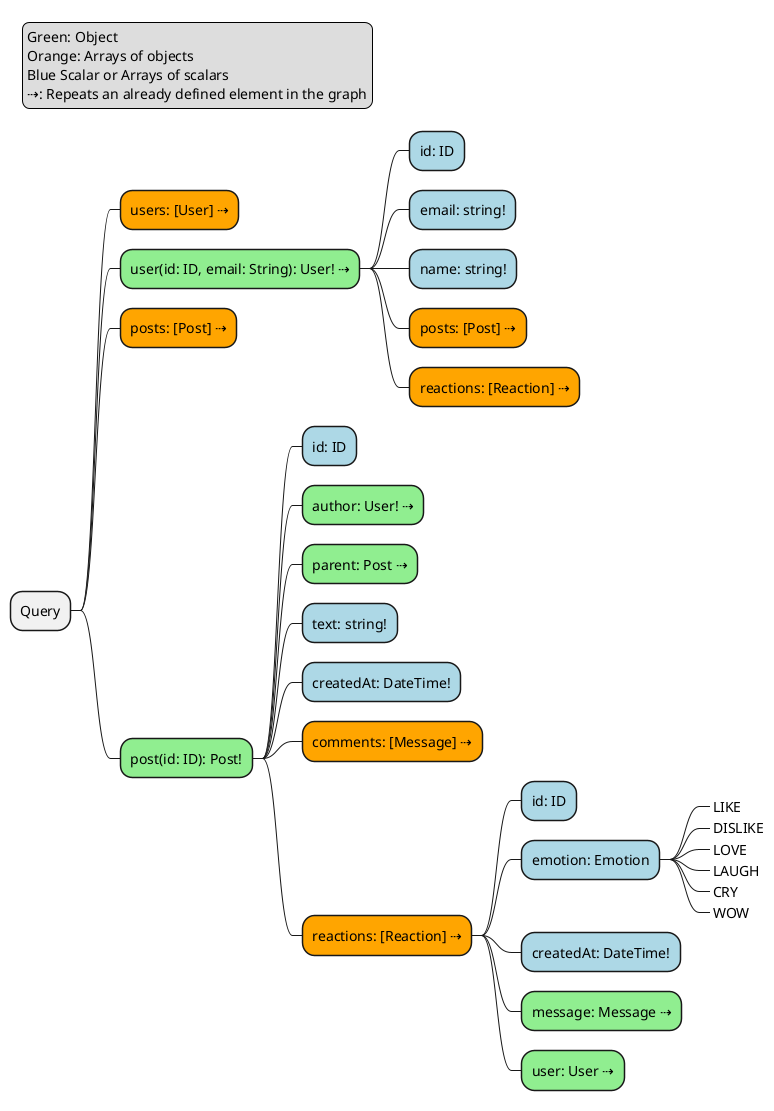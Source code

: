 @startuml SchemaQuery

@startmindmap

* Query
**[#orange] users: [User] ⇢
**[#lightgreen] user(id: ID, email: String): User! ⇢
***[#lightblue] id: ID
***[#lightblue] email: string!
***[#lightblue] name: string!
***[#orange] posts: [Post] ⇢
***[#orange] reactions: [Reaction] ⇢
**[#orange] posts: [Post] ⇢
**[#lightgreen] post(id: ID): Post!
***[#lightblue] id: ID
***[#lightgreen] author: User! ⇢
***[#lightgreen] parent: Post ⇢
***[#lightblue] text: string!
***[#lightblue] createdAt: DateTime!
***[#orange] comments: [Message] ⇢
***[#orange] reactions: [Reaction] ⇢
****[#lightblue] id: ID
****[#lightblue] emotion: Emotion
*****_ LIKE
*****_ DISLIKE
*****_ LOVE
*****_ LAUGH
*****_ CRY
*****_ WOW
****[#lightblue] createdAt: DateTime!
****[#lightgreen] message: Message ⇢
****[#lightgreen] user: User ⇢

legend top left
  Green: Object
  Orange: Arrays of objects
  Blue Scalar or Arrays of scalars
  ⇢: Repeats an already defined element in the graph
endlegend

@endmindmap

@enduml
